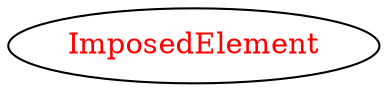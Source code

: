 digraph dependencyGraph {
 concentrate=true;
 ranksep="2.0";
 rankdir="LR"; 
 splines="ortho";
"ImposedElement" [fontcolor="red"];
}